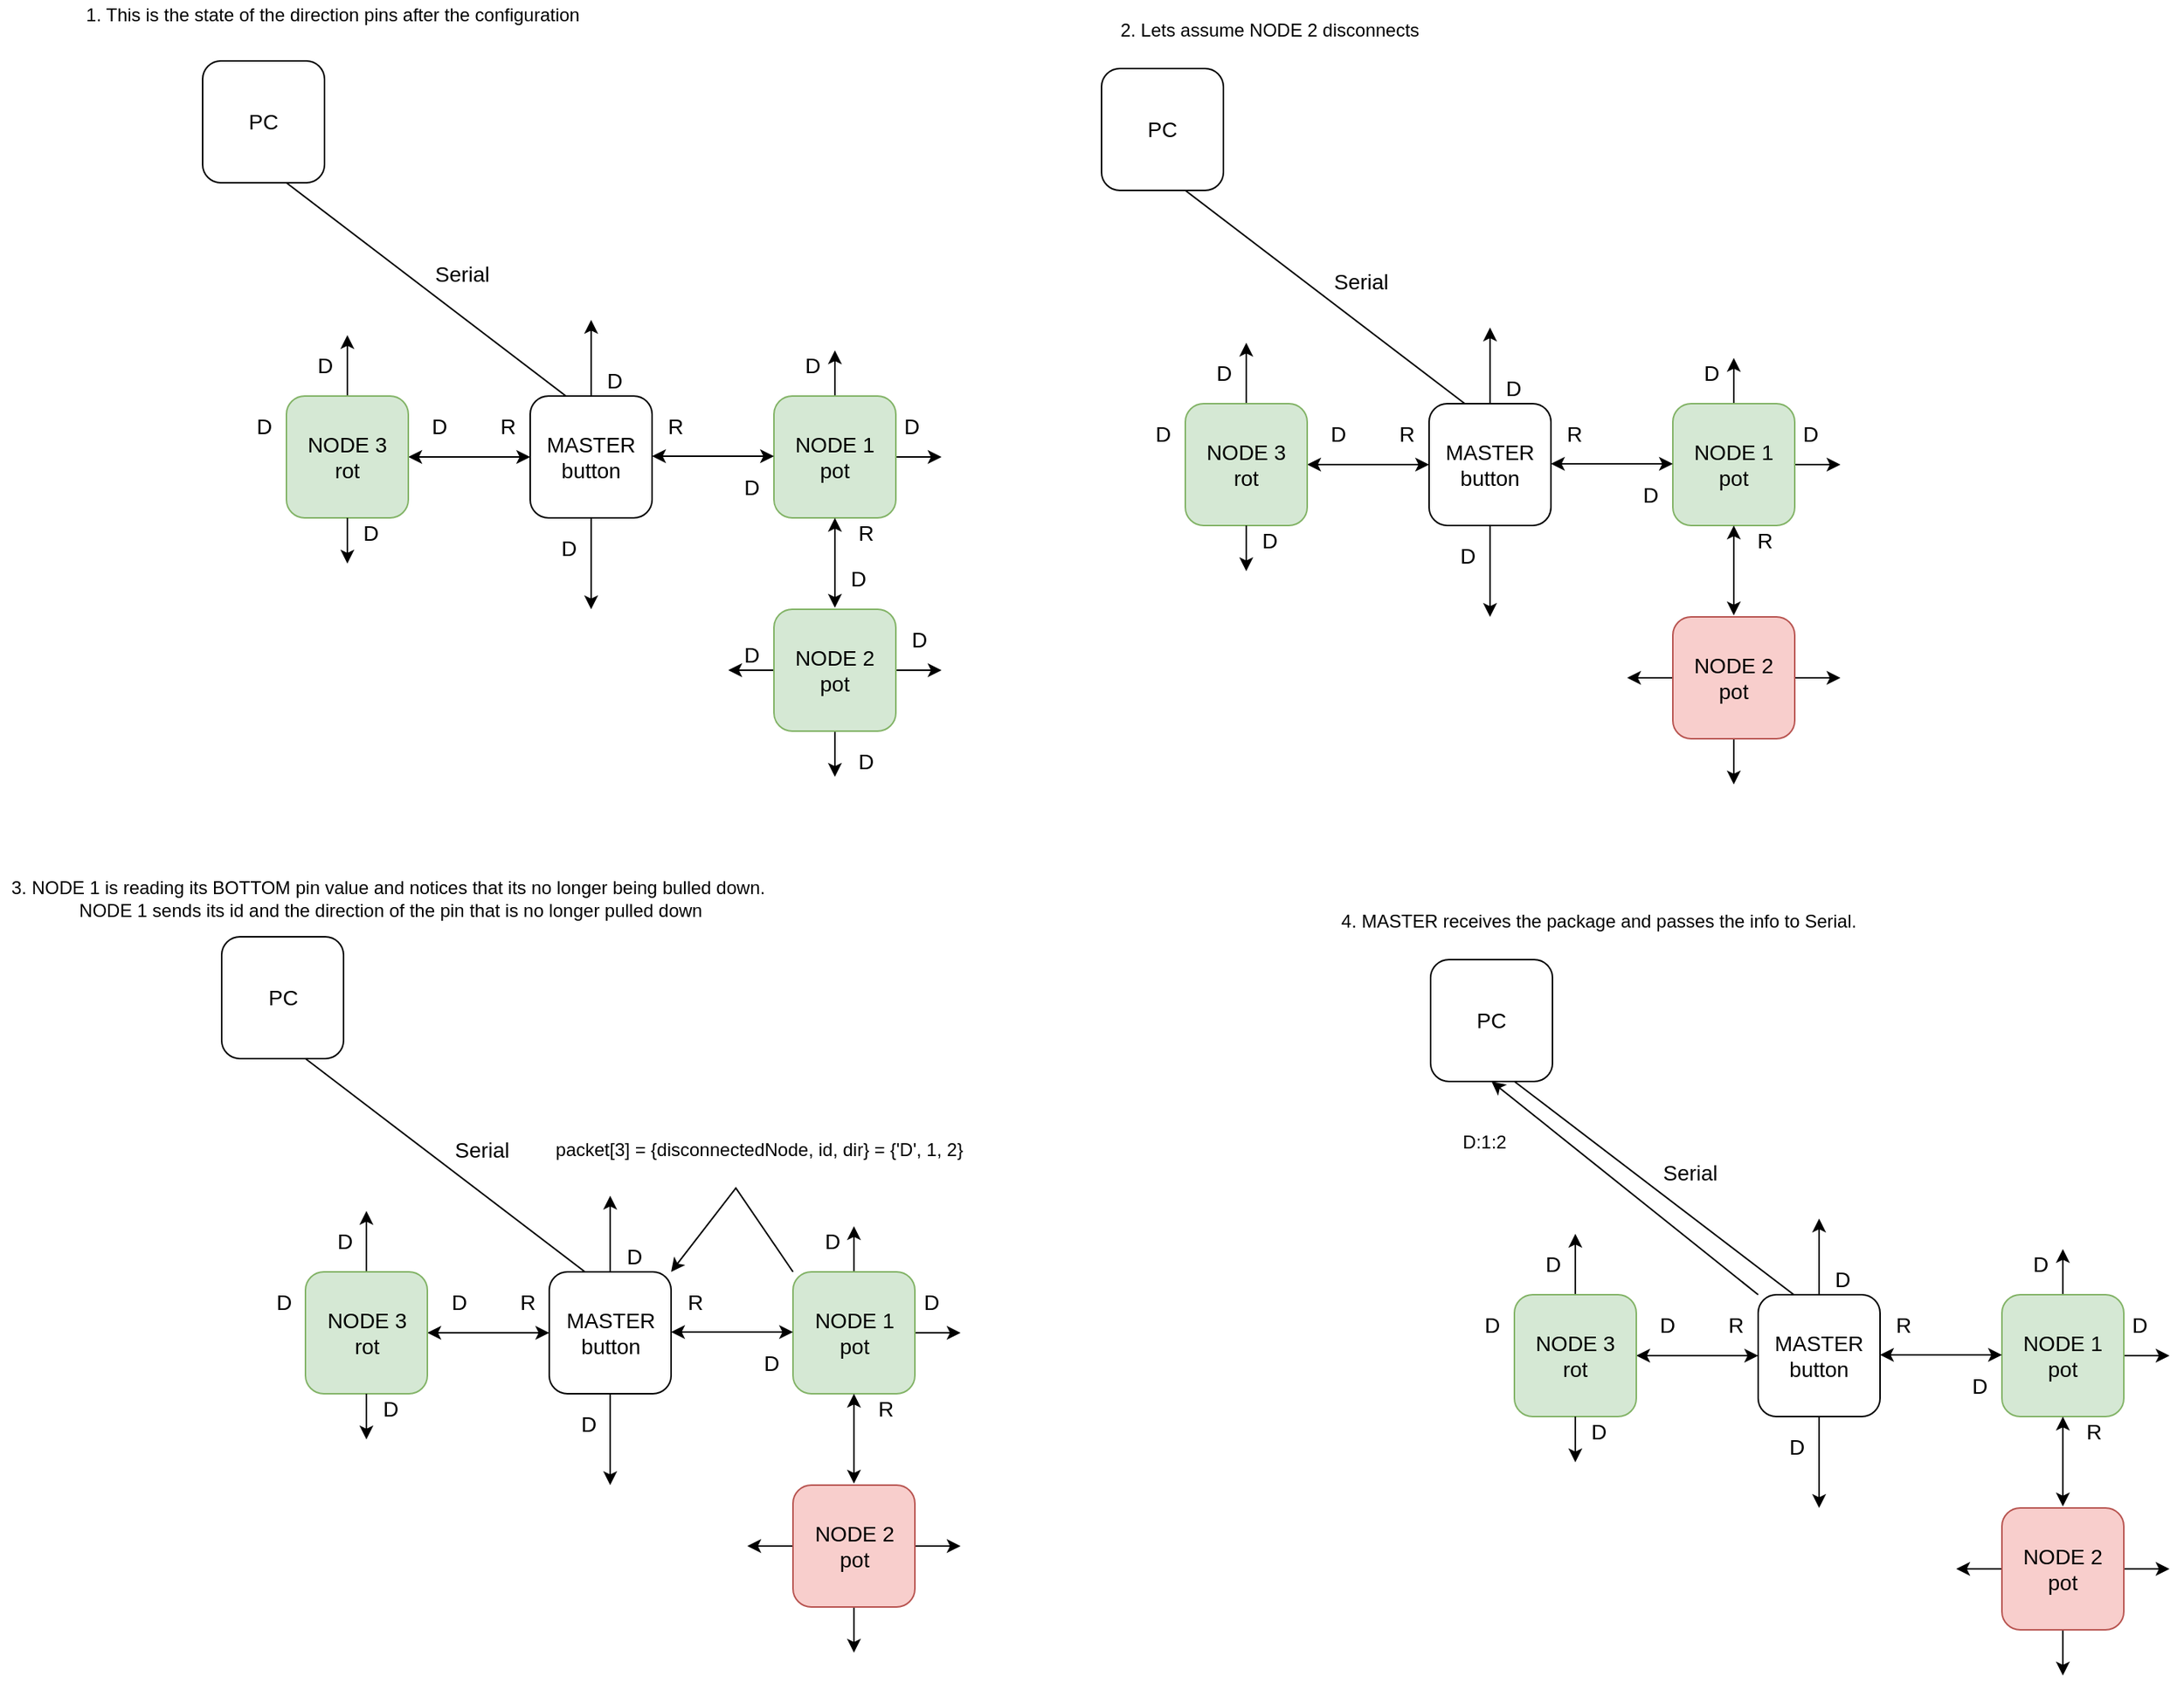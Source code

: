 <mxfile version="14.9.0" type="device"><diagram id="QdKVE0v_6ZspsODsFazF" name="Page-1"><mxGraphModel dx="408" dy="-3611" grid="1" gridSize="10" guides="1" tooltips="1" connect="1" arrows="1" fold="1" page="1" pageScale="1" pageWidth="827" pageHeight="1169" math="0" shadow="0"><root><mxCell id="0"/><mxCell id="1" parent="0"/><mxCell id="8k9UtJ26KtBr_psgGBo6-1" value="Serial&lt;br&gt;" style="text;html=1;align=center;verticalAlign=middle;resizable=0;points=[];autosize=1;strokeColor=none;fontSize=14;" vertex="1" parent="1"><mxGeometry x="1965" y="5920" width="50" height="20" as="geometry"/></mxCell><mxCell id="8k9UtJ26KtBr_psgGBo6-2" style="rounded=0;orthogonalLoop=1;jettySize=auto;html=1;exitX=0.5;exitY=1;exitDx=0;exitDy=0;entryX=0.25;entryY=0;entryDx=0;entryDy=0;fontSize=14;endArrow=none;endFill=0;" edge="1" parent="1"><mxGeometry relative="1" as="geometry"><mxPoint x="2065" y="6015" as="targetPoint"/><mxPoint x="1875.0" y="5870" as="sourcePoint"/></mxGeometry></mxCell><mxCell id="8k9UtJ26KtBr_psgGBo6-3" style="edgeStyle=none;rounded=0;orthogonalLoop=1;jettySize=auto;html=1;exitX=0.5;exitY=0;exitDx=0;exitDy=0;fontSize=14;startArrow=none;startFill=0;endArrow=classic;endFill=1;" edge="1" parent="1" source="8k9UtJ26KtBr_psgGBo6-5"><mxGeometry relative="1" as="geometry"><mxPoint x="2235" y="5980" as="targetPoint"/></mxGeometry></mxCell><mxCell id="8k9UtJ26KtBr_psgGBo6-4" style="edgeStyle=none;rounded=0;orthogonalLoop=1;jettySize=auto;html=1;exitX=1;exitY=0.5;exitDx=0;exitDy=0;fontSize=14;startArrow=none;startFill=0;endArrow=classic;endFill=1;" edge="1" parent="1" source="8k9UtJ26KtBr_psgGBo6-5"><mxGeometry relative="1" as="geometry"><mxPoint x="2305" y="6050" as="targetPoint"/></mxGeometry></mxCell><mxCell id="8k9UtJ26KtBr_psgGBo6-5" value="NODE 1&lt;br&gt;pot" style="rounded=1;whiteSpace=wrap;html=1;fontSize=14;fillColor=#d5e8d4;strokeColor=#82b366;" vertex="1" parent="1"><mxGeometry x="2195" y="6010" width="80" height="80" as="geometry"/></mxCell><mxCell id="8k9UtJ26KtBr_psgGBo6-6" style="edgeStyle=none;rounded=0;orthogonalLoop=1;jettySize=auto;html=1;exitX=1;exitY=0.5;exitDx=0;exitDy=0;fontSize=14;startArrow=none;startFill=0;endArrow=classic;endFill=1;" edge="1" parent="1" source="8k9UtJ26KtBr_psgGBo6-9"><mxGeometry relative="1" as="geometry"><mxPoint x="2305" y="6190" as="targetPoint"/></mxGeometry></mxCell><mxCell id="8k9UtJ26KtBr_psgGBo6-7" style="edgeStyle=none;rounded=0;orthogonalLoop=1;jettySize=auto;html=1;exitX=0.5;exitY=1;exitDx=0;exitDy=0;fontSize=14;startArrow=none;startFill=0;endArrow=classic;endFill=1;" edge="1" parent="1" source="8k9UtJ26KtBr_psgGBo6-9"><mxGeometry relative="1" as="geometry"><mxPoint x="2235" y="6260" as="targetPoint"/></mxGeometry></mxCell><mxCell id="8k9UtJ26KtBr_psgGBo6-8" style="edgeStyle=none;rounded=0;orthogonalLoop=1;jettySize=auto;html=1;exitX=0;exitY=0.5;exitDx=0;exitDy=0;fontSize=14;startArrow=none;startFill=0;endArrow=classic;endFill=1;" edge="1" parent="1" source="8k9UtJ26KtBr_psgGBo6-9"><mxGeometry relative="1" as="geometry"><mxPoint x="2165" y="6190" as="targetPoint"/></mxGeometry></mxCell><mxCell id="8k9UtJ26KtBr_psgGBo6-9" value="NODE 2&lt;br&gt;pot" style="rounded=1;whiteSpace=wrap;html=1;fontSize=14;fillColor=#d5e8d4;strokeColor=#82b366;" vertex="1" parent="1"><mxGeometry x="2195" y="6150" width="80" height="80" as="geometry"/></mxCell><mxCell id="8k9UtJ26KtBr_psgGBo6-10" style="edgeStyle=none;rounded=0;orthogonalLoop=1;jettySize=auto;html=1;exitX=1;exitY=0.5;exitDx=0;exitDy=0;fontSize=14;startArrow=classic;startFill=1;endArrow=classic;endFill=1;" edge="1" parent="1" source="8k9UtJ26KtBr_psgGBo6-12" target="8k9UtJ26KtBr_psgGBo6-15"><mxGeometry relative="1" as="geometry"/></mxCell><mxCell id="8k9UtJ26KtBr_psgGBo6-11" style="edgeStyle=none;rounded=0;orthogonalLoop=1;jettySize=auto;html=1;exitX=0.5;exitY=0;exitDx=0;exitDy=0;fontSize=14;startArrow=none;startFill=0;endArrow=classic;endFill=1;" edge="1" parent="1" source="8k9UtJ26KtBr_psgGBo6-12"><mxGeometry relative="1" as="geometry"><mxPoint x="1915.0" y="5970" as="targetPoint"/></mxGeometry></mxCell><mxCell id="8k9UtJ26KtBr_psgGBo6-12" value="NODE 3&lt;br&gt;rot" style="rounded=1;whiteSpace=wrap;html=1;fontSize=14;fillColor=#d5e8d4;strokeColor=#82b366;" vertex="1" parent="1"><mxGeometry x="1875" y="6010" width="80" height="80" as="geometry"/></mxCell><mxCell id="8k9UtJ26KtBr_psgGBo6-13" style="edgeStyle=none;rounded=0;orthogonalLoop=1;jettySize=auto;html=1;exitX=0.5;exitY=0;exitDx=0;exitDy=0;fontSize=14;startArrow=none;startFill=0;endArrow=classic;endFill=1;" edge="1" parent="1" source="8k9UtJ26KtBr_psgGBo6-15"><mxGeometry relative="1" as="geometry"><mxPoint x="2075" y="5960" as="targetPoint"/></mxGeometry></mxCell><mxCell id="8k9UtJ26KtBr_psgGBo6-14" style="edgeStyle=none;rounded=0;orthogonalLoop=1;jettySize=auto;html=1;exitX=0.5;exitY=1;exitDx=0;exitDy=0;fontSize=14;startArrow=none;startFill=0;endArrow=classic;endFill=1;" edge="1" parent="1" source="8k9UtJ26KtBr_psgGBo6-15"><mxGeometry relative="1" as="geometry"><mxPoint x="2075" y="6150" as="targetPoint"/></mxGeometry></mxCell><mxCell id="8k9UtJ26KtBr_psgGBo6-15" value="MASTER&lt;br&gt;button" style="rounded=1;whiteSpace=wrap;html=1;fontSize=14;" vertex="1" parent="1"><mxGeometry x="2035" y="6010" width="80" height="80" as="geometry"/></mxCell><mxCell id="8k9UtJ26KtBr_psgGBo6-16" style="edgeStyle=none;rounded=0;orthogonalLoop=1;jettySize=auto;html=1;exitX=1;exitY=0.5;exitDx=0;exitDy=0;fontSize=14;startArrow=classic;startFill=1;endArrow=classic;endFill=1;" edge="1" parent="1"><mxGeometry relative="1" as="geometry"><mxPoint x="2115" y="6049.5" as="sourcePoint"/><mxPoint x="2195" y="6049.5" as="targetPoint"/></mxGeometry></mxCell><mxCell id="8k9UtJ26KtBr_psgGBo6-17" style="edgeStyle=none;rounded=0;orthogonalLoop=1;jettySize=auto;html=1;exitX=0.5;exitY=1;exitDx=0;exitDy=0;fontSize=14;startArrow=classic;startFill=1;endArrow=classic;endFill=1;" edge="1" parent="1" source="8k9UtJ26KtBr_psgGBo6-5"><mxGeometry relative="1" as="geometry"><mxPoint x="2165" y="6149" as="sourcePoint"/><mxPoint x="2235" y="6149" as="targetPoint"/></mxGeometry></mxCell><mxCell id="8k9UtJ26KtBr_psgGBo6-18" style="edgeStyle=none;rounded=0;orthogonalLoop=1;jettySize=auto;html=1;exitX=0.5;exitY=1;exitDx=0;exitDy=0;fontSize=14;startArrow=none;startFill=0;endArrow=classic;endFill=1;" edge="1" parent="1" source="8k9UtJ26KtBr_psgGBo6-12"><mxGeometry relative="1" as="geometry"><mxPoint x="1875" y="6139" as="sourcePoint"/><mxPoint x="1915.0" y="6120" as="targetPoint"/></mxGeometry></mxCell><mxCell id="8k9UtJ26KtBr_psgGBo6-19" value="D" style="text;html=1;align=center;verticalAlign=middle;resizable=0;points=[];autosize=1;strokeColor=none;fontSize=14;" vertex="1" parent="1"><mxGeometry x="2270" y="6020" width="30" height="20" as="geometry"/></mxCell><mxCell id="8k9UtJ26KtBr_psgGBo6-20" value="D" style="text;html=1;align=center;verticalAlign=middle;resizable=0;points=[];autosize=1;strokeColor=none;fontSize=14;" vertex="1" parent="1"><mxGeometry x="2205" y="5980" width="30" height="20" as="geometry"/></mxCell><mxCell id="8k9UtJ26KtBr_psgGBo6-21" value="D" style="text;html=1;align=center;verticalAlign=middle;resizable=0;points=[];autosize=1;strokeColor=none;fontSize=14;" vertex="1" parent="1"><mxGeometry x="2165" y="6060" width="30" height="20" as="geometry"/></mxCell><mxCell id="8k9UtJ26KtBr_psgGBo6-22" value="R" style="text;html=1;align=center;verticalAlign=middle;resizable=0;points=[];autosize=1;strokeColor=none;fontSize=14;" vertex="1" parent="1"><mxGeometry x="2240" y="6090" width="30" height="20" as="geometry"/></mxCell><mxCell id="8k9UtJ26KtBr_psgGBo6-23" value="D" style="text;html=1;align=center;verticalAlign=middle;resizable=0;points=[];autosize=1;strokeColor=none;fontSize=14;" vertex="1" parent="1"><mxGeometry x="2235" y="6120" width="30" height="20" as="geometry"/></mxCell><mxCell id="8k9UtJ26KtBr_psgGBo6-24" value="D" style="text;html=1;align=center;verticalAlign=middle;resizable=0;points=[];autosize=1;strokeColor=none;fontSize=14;" vertex="1" parent="1"><mxGeometry x="2275" y="6160" width="30" height="20" as="geometry"/></mxCell><mxCell id="8k9UtJ26KtBr_psgGBo6-25" value="D" style="text;html=1;align=center;verticalAlign=middle;resizable=0;points=[];autosize=1;strokeColor=none;fontSize=14;" vertex="1" parent="1"><mxGeometry x="2240" y="6240" width="30" height="20" as="geometry"/></mxCell><mxCell id="8k9UtJ26KtBr_psgGBo6-26" value="D" style="text;html=1;align=center;verticalAlign=middle;resizable=0;points=[];autosize=1;strokeColor=none;fontSize=14;" vertex="1" parent="1"><mxGeometry x="2165" y="6170" width="30" height="20" as="geometry"/></mxCell><mxCell id="8k9UtJ26KtBr_psgGBo6-27" value="D" style="text;html=1;align=center;verticalAlign=middle;resizable=0;points=[];autosize=1;strokeColor=none;fontSize=14;" vertex="1" parent="1"><mxGeometry x="1960" y="6020" width="30" height="20" as="geometry"/></mxCell><mxCell id="8k9UtJ26KtBr_psgGBo6-28" value="D" style="text;html=1;align=center;verticalAlign=middle;resizable=0;points=[];autosize=1;strokeColor=none;fontSize=14;" vertex="1" parent="1"><mxGeometry x="1885" y="5980" width="30" height="20" as="geometry"/></mxCell><mxCell id="8k9UtJ26KtBr_psgGBo6-29" value="D" style="text;html=1;align=center;verticalAlign=middle;resizable=0;points=[];autosize=1;strokeColor=none;fontSize=14;" vertex="1" parent="1"><mxGeometry x="1845" y="6020" width="30" height="20" as="geometry"/></mxCell><mxCell id="8k9UtJ26KtBr_psgGBo6-30" value="D" style="text;html=1;align=center;verticalAlign=middle;resizable=0;points=[];autosize=1;strokeColor=none;fontSize=14;" vertex="1" parent="1"><mxGeometry x="1915" y="6090" width="30" height="20" as="geometry"/></mxCell><mxCell id="8k9UtJ26KtBr_psgGBo6-31" value="R" style="text;html=1;align=center;verticalAlign=middle;resizable=0;points=[];autosize=1;strokeColor=none;fontSize=14;" vertex="1" parent="1"><mxGeometry x="2005" y="6020" width="30" height="20" as="geometry"/></mxCell><mxCell id="8k9UtJ26KtBr_psgGBo6-32" value="D" style="text;html=1;align=center;verticalAlign=middle;resizable=0;points=[];autosize=1;strokeColor=none;fontSize=14;" vertex="1" parent="1"><mxGeometry x="2045" y="6100" width="30" height="20" as="geometry"/></mxCell><mxCell id="8k9UtJ26KtBr_psgGBo6-33" value="D" style="text;html=1;align=center;verticalAlign=middle;resizable=0;points=[];autosize=1;strokeColor=none;fontSize=14;" vertex="1" parent="1"><mxGeometry x="2075" y="5990" width="30" height="20" as="geometry"/></mxCell><mxCell id="8k9UtJ26KtBr_psgGBo6-34" value="PC" style="rounded=1;whiteSpace=wrap;html=1;fontSize=14;" vertex="1" parent="1"><mxGeometry x="1820" y="5790" width="80" height="80" as="geometry"/></mxCell><mxCell id="8k9UtJ26KtBr_psgGBo6-36" value="R" style="text;html=1;align=center;verticalAlign=middle;resizable=0;points=[];autosize=1;strokeColor=none;fontSize=14;" vertex="1" parent="1"><mxGeometry x="2115" y="6020" width="30" height="20" as="geometry"/></mxCell><mxCell id="8k9UtJ26KtBr_psgGBo6-40" value="1. This is the state of the direction pins after the configuration" style="text;html=1;align=center;verticalAlign=middle;resizable=0;points=[];autosize=1;strokeColor=none;" vertex="1" parent="1"><mxGeometry x="1735" y="5750" width="340" height="20" as="geometry"/></mxCell><mxCell id="8k9UtJ26KtBr_psgGBo6-41" value="Serial&lt;br&gt;" style="text;html=1;align=center;verticalAlign=middle;resizable=0;points=[];autosize=1;strokeColor=none;fontSize=14;" vertex="1" parent="1"><mxGeometry x="2555" y="5925" width="50" height="20" as="geometry"/></mxCell><mxCell id="8k9UtJ26KtBr_psgGBo6-42" style="rounded=0;orthogonalLoop=1;jettySize=auto;html=1;exitX=0.5;exitY=1;exitDx=0;exitDy=0;entryX=0.25;entryY=0;entryDx=0;entryDy=0;fontSize=14;endArrow=none;endFill=0;" edge="1" parent="1"><mxGeometry relative="1" as="geometry"><mxPoint x="2655" y="6020" as="targetPoint"/><mxPoint x="2465.0" y="5875" as="sourcePoint"/></mxGeometry></mxCell><mxCell id="8k9UtJ26KtBr_psgGBo6-43" style="edgeStyle=none;rounded=0;orthogonalLoop=1;jettySize=auto;html=1;exitX=0.5;exitY=0;exitDx=0;exitDy=0;fontSize=14;startArrow=none;startFill=0;endArrow=classic;endFill=1;" edge="1" parent="1" source="8k9UtJ26KtBr_psgGBo6-45"><mxGeometry relative="1" as="geometry"><mxPoint x="2825" y="5985" as="targetPoint"/></mxGeometry></mxCell><mxCell id="8k9UtJ26KtBr_psgGBo6-44" style="edgeStyle=none;rounded=0;orthogonalLoop=1;jettySize=auto;html=1;exitX=1;exitY=0.5;exitDx=0;exitDy=0;fontSize=14;startArrow=none;startFill=0;endArrow=classic;endFill=1;" edge="1" parent="1" source="8k9UtJ26KtBr_psgGBo6-45"><mxGeometry relative="1" as="geometry"><mxPoint x="2895" y="6055" as="targetPoint"/></mxGeometry></mxCell><mxCell id="8k9UtJ26KtBr_psgGBo6-45" value="NODE 1&lt;br&gt;pot" style="rounded=1;whiteSpace=wrap;html=1;fontSize=14;fillColor=#d5e8d4;strokeColor=#82b366;" vertex="1" parent="1"><mxGeometry x="2785" y="6015" width="80" height="80" as="geometry"/></mxCell><mxCell id="8k9UtJ26KtBr_psgGBo6-46" style="edgeStyle=none;rounded=0;orthogonalLoop=1;jettySize=auto;html=1;exitX=1;exitY=0.5;exitDx=0;exitDy=0;fontSize=14;startArrow=none;startFill=0;endArrow=classic;endFill=1;" edge="1" parent="1" source="8k9UtJ26KtBr_psgGBo6-49"><mxGeometry relative="1" as="geometry"><mxPoint x="2895" y="6195" as="targetPoint"/></mxGeometry></mxCell><mxCell id="8k9UtJ26KtBr_psgGBo6-47" style="edgeStyle=none;rounded=0;orthogonalLoop=1;jettySize=auto;html=1;exitX=0.5;exitY=1;exitDx=0;exitDy=0;fontSize=14;startArrow=none;startFill=0;endArrow=classic;endFill=1;" edge="1" parent="1" source="8k9UtJ26KtBr_psgGBo6-49"><mxGeometry relative="1" as="geometry"><mxPoint x="2825" y="6265" as="targetPoint"/></mxGeometry></mxCell><mxCell id="8k9UtJ26KtBr_psgGBo6-48" style="edgeStyle=none;rounded=0;orthogonalLoop=1;jettySize=auto;html=1;exitX=0;exitY=0.5;exitDx=0;exitDy=0;fontSize=14;startArrow=none;startFill=0;endArrow=classic;endFill=1;" edge="1" parent="1" source="8k9UtJ26KtBr_psgGBo6-49"><mxGeometry relative="1" as="geometry"><mxPoint x="2755" y="6195" as="targetPoint"/></mxGeometry></mxCell><mxCell id="8k9UtJ26KtBr_psgGBo6-49" value="NODE 2&lt;br&gt;pot" style="rounded=1;whiteSpace=wrap;html=1;fontSize=14;fillColor=#f8cecc;strokeColor=#b85450;" vertex="1" parent="1"><mxGeometry x="2785" y="6155" width="80" height="80" as="geometry"/></mxCell><mxCell id="8k9UtJ26KtBr_psgGBo6-50" style="edgeStyle=none;rounded=0;orthogonalLoop=1;jettySize=auto;html=1;exitX=1;exitY=0.5;exitDx=0;exitDy=0;fontSize=14;startArrow=classic;startFill=1;endArrow=classic;endFill=1;" edge="1" parent="1" source="8k9UtJ26KtBr_psgGBo6-52" target="8k9UtJ26KtBr_psgGBo6-55"><mxGeometry relative="1" as="geometry"/></mxCell><mxCell id="8k9UtJ26KtBr_psgGBo6-51" style="edgeStyle=none;rounded=0;orthogonalLoop=1;jettySize=auto;html=1;exitX=0.5;exitY=0;exitDx=0;exitDy=0;fontSize=14;startArrow=none;startFill=0;endArrow=classic;endFill=1;" edge="1" parent="1" source="8k9UtJ26KtBr_psgGBo6-52"><mxGeometry relative="1" as="geometry"><mxPoint x="2505.0" y="5975" as="targetPoint"/></mxGeometry></mxCell><mxCell id="8k9UtJ26KtBr_psgGBo6-52" value="NODE 3&lt;br&gt;rot" style="rounded=1;whiteSpace=wrap;html=1;fontSize=14;fillColor=#d5e8d4;strokeColor=#82b366;" vertex="1" parent="1"><mxGeometry x="2465" y="6015" width="80" height="80" as="geometry"/></mxCell><mxCell id="8k9UtJ26KtBr_psgGBo6-53" style="edgeStyle=none;rounded=0;orthogonalLoop=1;jettySize=auto;html=1;exitX=0.5;exitY=0;exitDx=0;exitDy=0;fontSize=14;startArrow=none;startFill=0;endArrow=classic;endFill=1;" edge="1" parent="1" source="8k9UtJ26KtBr_psgGBo6-55"><mxGeometry relative="1" as="geometry"><mxPoint x="2665" y="5965" as="targetPoint"/></mxGeometry></mxCell><mxCell id="8k9UtJ26KtBr_psgGBo6-54" style="edgeStyle=none;rounded=0;orthogonalLoop=1;jettySize=auto;html=1;exitX=0.5;exitY=1;exitDx=0;exitDy=0;fontSize=14;startArrow=none;startFill=0;endArrow=classic;endFill=1;" edge="1" parent="1" source="8k9UtJ26KtBr_psgGBo6-55"><mxGeometry relative="1" as="geometry"><mxPoint x="2665" y="6155" as="targetPoint"/></mxGeometry></mxCell><mxCell id="8k9UtJ26KtBr_psgGBo6-55" value="MASTER&lt;br&gt;button" style="rounded=1;whiteSpace=wrap;html=1;fontSize=14;" vertex="1" parent="1"><mxGeometry x="2625" y="6015" width="80" height="80" as="geometry"/></mxCell><mxCell id="8k9UtJ26KtBr_psgGBo6-56" style="edgeStyle=none;rounded=0;orthogonalLoop=1;jettySize=auto;html=1;exitX=1;exitY=0.5;exitDx=0;exitDy=0;fontSize=14;startArrow=classic;startFill=1;endArrow=classic;endFill=1;" edge="1" parent="1"><mxGeometry relative="1" as="geometry"><mxPoint x="2705" y="6054.5" as="sourcePoint"/><mxPoint x="2785" y="6054.5" as="targetPoint"/></mxGeometry></mxCell><mxCell id="8k9UtJ26KtBr_psgGBo6-57" style="edgeStyle=none;rounded=0;orthogonalLoop=1;jettySize=auto;html=1;exitX=0.5;exitY=1;exitDx=0;exitDy=0;fontSize=14;startArrow=classic;startFill=1;endArrow=classic;endFill=1;" edge="1" parent="1" source="8k9UtJ26KtBr_psgGBo6-45"><mxGeometry relative="1" as="geometry"><mxPoint x="2755" y="6154" as="sourcePoint"/><mxPoint x="2825" y="6154" as="targetPoint"/></mxGeometry></mxCell><mxCell id="8k9UtJ26KtBr_psgGBo6-58" style="edgeStyle=none;rounded=0;orthogonalLoop=1;jettySize=auto;html=1;exitX=0.5;exitY=1;exitDx=0;exitDy=0;fontSize=14;startArrow=none;startFill=0;endArrow=classic;endFill=1;" edge="1" parent="1" source="8k9UtJ26KtBr_psgGBo6-52"><mxGeometry relative="1" as="geometry"><mxPoint x="2465" y="6144" as="sourcePoint"/><mxPoint x="2505.0" y="6125" as="targetPoint"/></mxGeometry></mxCell><mxCell id="8k9UtJ26KtBr_psgGBo6-59" value="D" style="text;html=1;align=center;verticalAlign=middle;resizable=0;points=[];autosize=1;strokeColor=none;fontSize=14;" vertex="1" parent="1"><mxGeometry x="2860" y="6025" width="30" height="20" as="geometry"/></mxCell><mxCell id="8k9UtJ26KtBr_psgGBo6-60" value="D" style="text;html=1;align=center;verticalAlign=middle;resizable=0;points=[];autosize=1;strokeColor=none;fontSize=14;" vertex="1" parent="1"><mxGeometry x="2795" y="5985" width="30" height="20" as="geometry"/></mxCell><mxCell id="8k9UtJ26KtBr_psgGBo6-61" value="D" style="text;html=1;align=center;verticalAlign=middle;resizable=0;points=[];autosize=1;strokeColor=none;fontSize=14;" vertex="1" parent="1"><mxGeometry x="2755" y="6065" width="30" height="20" as="geometry"/></mxCell><mxCell id="8k9UtJ26KtBr_psgGBo6-62" value="R" style="text;html=1;align=center;verticalAlign=middle;resizable=0;points=[];autosize=1;strokeColor=none;fontSize=14;" vertex="1" parent="1"><mxGeometry x="2830" y="6095" width="30" height="20" as="geometry"/></mxCell><mxCell id="8k9UtJ26KtBr_psgGBo6-67" value="D" style="text;html=1;align=center;verticalAlign=middle;resizable=0;points=[];autosize=1;strokeColor=none;fontSize=14;" vertex="1" parent="1"><mxGeometry x="2550" y="6025" width="30" height="20" as="geometry"/></mxCell><mxCell id="8k9UtJ26KtBr_psgGBo6-68" value="D" style="text;html=1;align=center;verticalAlign=middle;resizable=0;points=[];autosize=1;strokeColor=none;fontSize=14;" vertex="1" parent="1"><mxGeometry x="2475" y="5985" width="30" height="20" as="geometry"/></mxCell><mxCell id="8k9UtJ26KtBr_psgGBo6-69" value="D" style="text;html=1;align=center;verticalAlign=middle;resizable=0;points=[];autosize=1;strokeColor=none;fontSize=14;" vertex="1" parent="1"><mxGeometry x="2435" y="6025" width="30" height="20" as="geometry"/></mxCell><mxCell id="8k9UtJ26KtBr_psgGBo6-70" value="D" style="text;html=1;align=center;verticalAlign=middle;resizable=0;points=[];autosize=1;strokeColor=none;fontSize=14;" vertex="1" parent="1"><mxGeometry x="2505" y="6095" width="30" height="20" as="geometry"/></mxCell><mxCell id="8k9UtJ26KtBr_psgGBo6-71" value="R" style="text;html=1;align=center;verticalAlign=middle;resizable=0;points=[];autosize=1;strokeColor=none;fontSize=14;" vertex="1" parent="1"><mxGeometry x="2595" y="6025" width="30" height="20" as="geometry"/></mxCell><mxCell id="8k9UtJ26KtBr_psgGBo6-72" value="D" style="text;html=1;align=center;verticalAlign=middle;resizable=0;points=[];autosize=1;strokeColor=none;fontSize=14;" vertex="1" parent="1"><mxGeometry x="2635" y="6105" width="30" height="20" as="geometry"/></mxCell><mxCell id="8k9UtJ26KtBr_psgGBo6-73" value="D" style="text;html=1;align=center;verticalAlign=middle;resizable=0;points=[];autosize=1;strokeColor=none;fontSize=14;" vertex="1" parent="1"><mxGeometry x="2665" y="5995" width="30" height="20" as="geometry"/></mxCell><mxCell id="8k9UtJ26KtBr_psgGBo6-74" value="PC" style="rounded=1;whiteSpace=wrap;html=1;fontSize=14;" vertex="1" parent="1"><mxGeometry x="2410" y="5795" width="80" height="80" as="geometry"/></mxCell><mxCell id="8k9UtJ26KtBr_psgGBo6-75" value="R" style="text;html=1;align=center;verticalAlign=middle;resizable=0;points=[];autosize=1;strokeColor=none;fontSize=14;" vertex="1" parent="1"><mxGeometry x="2705" y="6025" width="30" height="20" as="geometry"/></mxCell><mxCell id="8k9UtJ26KtBr_psgGBo6-77" value="2. Lets assume NODE 2 disconnects" style="text;html=1;align=center;verticalAlign=middle;resizable=0;points=[];autosize=1;strokeColor=none;" vertex="1" parent="1"><mxGeometry x="2415" y="5760" width="210" height="20" as="geometry"/></mxCell><mxCell id="8k9UtJ26KtBr_psgGBo6-78" value="Serial&lt;br&gt;" style="text;html=1;align=center;verticalAlign=middle;resizable=0;points=[];autosize=1;strokeColor=none;fontSize=14;" vertex="1" parent="1"><mxGeometry x="1977.5" y="6495" width="50" height="20" as="geometry"/></mxCell><mxCell id="8k9UtJ26KtBr_psgGBo6-79" style="rounded=0;orthogonalLoop=1;jettySize=auto;html=1;exitX=0.5;exitY=1;exitDx=0;exitDy=0;entryX=0.25;entryY=0;entryDx=0;entryDy=0;fontSize=14;endArrow=none;endFill=0;" edge="1" parent="1"><mxGeometry relative="1" as="geometry"><mxPoint x="2077.5" y="6590" as="targetPoint"/><mxPoint x="1887.5" y="6445" as="sourcePoint"/></mxGeometry></mxCell><mxCell id="8k9UtJ26KtBr_psgGBo6-80" style="edgeStyle=none;rounded=0;orthogonalLoop=1;jettySize=auto;html=1;exitX=0.5;exitY=0;exitDx=0;exitDy=0;fontSize=14;startArrow=none;startFill=0;endArrow=classic;endFill=1;" edge="1" parent="1" source="8k9UtJ26KtBr_psgGBo6-82"><mxGeometry relative="1" as="geometry"><mxPoint x="2247.5" y="6555" as="targetPoint"/></mxGeometry></mxCell><mxCell id="8k9UtJ26KtBr_psgGBo6-81" style="edgeStyle=none;rounded=0;orthogonalLoop=1;jettySize=auto;html=1;exitX=1;exitY=0.5;exitDx=0;exitDy=0;fontSize=14;startArrow=none;startFill=0;endArrow=classic;endFill=1;" edge="1" parent="1" source="8k9UtJ26KtBr_psgGBo6-82"><mxGeometry relative="1" as="geometry"><mxPoint x="2317.5" y="6625" as="targetPoint"/></mxGeometry></mxCell><mxCell id="8k9UtJ26KtBr_psgGBo6-111" style="rounded=0;orthogonalLoop=1;jettySize=auto;html=1;exitX=0;exitY=0;exitDx=0;exitDy=0;entryX=1;entryY=0;entryDx=0;entryDy=0;" edge="1" parent="1" source="8k9UtJ26KtBr_psgGBo6-82" target="8k9UtJ26KtBr_psgGBo6-92"><mxGeometry relative="1" as="geometry"><Array as="points"><mxPoint x="2170" y="6530"/></Array></mxGeometry></mxCell><mxCell id="8k9UtJ26KtBr_psgGBo6-82" value="NODE 1&lt;br&gt;pot" style="rounded=1;whiteSpace=wrap;html=1;fontSize=14;fillColor=#d5e8d4;strokeColor=#82b366;" vertex="1" parent="1"><mxGeometry x="2207.5" y="6585" width="80" height="80" as="geometry"/></mxCell><mxCell id="8k9UtJ26KtBr_psgGBo6-83" style="edgeStyle=none;rounded=0;orthogonalLoop=1;jettySize=auto;html=1;exitX=1;exitY=0.5;exitDx=0;exitDy=0;fontSize=14;startArrow=none;startFill=0;endArrow=classic;endFill=1;" edge="1" parent="1" source="8k9UtJ26KtBr_psgGBo6-86"><mxGeometry relative="1" as="geometry"><mxPoint x="2317.5" y="6765" as="targetPoint"/></mxGeometry></mxCell><mxCell id="8k9UtJ26KtBr_psgGBo6-84" style="edgeStyle=none;rounded=0;orthogonalLoop=1;jettySize=auto;html=1;exitX=0.5;exitY=1;exitDx=0;exitDy=0;fontSize=14;startArrow=none;startFill=0;endArrow=classic;endFill=1;" edge="1" parent="1" source="8k9UtJ26KtBr_psgGBo6-86"><mxGeometry relative="1" as="geometry"><mxPoint x="2247.5" y="6835" as="targetPoint"/></mxGeometry></mxCell><mxCell id="8k9UtJ26KtBr_psgGBo6-85" style="edgeStyle=none;rounded=0;orthogonalLoop=1;jettySize=auto;html=1;exitX=0;exitY=0.5;exitDx=0;exitDy=0;fontSize=14;startArrow=none;startFill=0;endArrow=classic;endFill=1;" edge="1" parent="1" source="8k9UtJ26KtBr_psgGBo6-86"><mxGeometry relative="1" as="geometry"><mxPoint x="2177.5" y="6765" as="targetPoint"/></mxGeometry></mxCell><mxCell id="8k9UtJ26KtBr_psgGBo6-86" value="NODE 2&lt;br&gt;pot" style="rounded=1;whiteSpace=wrap;html=1;fontSize=14;fillColor=#f8cecc;strokeColor=#b85450;" vertex="1" parent="1"><mxGeometry x="2207.5" y="6725" width="80" height="80" as="geometry"/></mxCell><mxCell id="8k9UtJ26KtBr_psgGBo6-87" style="edgeStyle=none;rounded=0;orthogonalLoop=1;jettySize=auto;html=1;exitX=1;exitY=0.5;exitDx=0;exitDy=0;fontSize=14;startArrow=classic;startFill=1;endArrow=classic;endFill=1;" edge="1" parent="1" source="8k9UtJ26KtBr_psgGBo6-89" target="8k9UtJ26KtBr_psgGBo6-92"><mxGeometry relative="1" as="geometry"/></mxCell><mxCell id="8k9UtJ26KtBr_psgGBo6-88" style="edgeStyle=none;rounded=0;orthogonalLoop=1;jettySize=auto;html=1;exitX=0.5;exitY=0;exitDx=0;exitDy=0;fontSize=14;startArrow=none;startFill=0;endArrow=classic;endFill=1;" edge="1" parent="1" source="8k9UtJ26KtBr_psgGBo6-89"><mxGeometry relative="1" as="geometry"><mxPoint x="1927.5" y="6545" as="targetPoint"/></mxGeometry></mxCell><mxCell id="8k9UtJ26KtBr_psgGBo6-89" value="NODE 3&lt;br&gt;rot" style="rounded=1;whiteSpace=wrap;html=1;fontSize=14;fillColor=#d5e8d4;strokeColor=#82b366;" vertex="1" parent="1"><mxGeometry x="1887.5" y="6585" width="80" height="80" as="geometry"/></mxCell><mxCell id="8k9UtJ26KtBr_psgGBo6-90" style="edgeStyle=none;rounded=0;orthogonalLoop=1;jettySize=auto;html=1;exitX=0.5;exitY=0;exitDx=0;exitDy=0;fontSize=14;startArrow=none;startFill=0;endArrow=classic;endFill=1;" edge="1" parent="1" source="8k9UtJ26KtBr_psgGBo6-92"><mxGeometry relative="1" as="geometry"><mxPoint x="2087.5" y="6535" as="targetPoint"/></mxGeometry></mxCell><mxCell id="8k9UtJ26KtBr_psgGBo6-91" style="edgeStyle=none;rounded=0;orthogonalLoop=1;jettySize=auto;html=1;exitX=0.5;exitY=1;exitDx=0;exitDy=0;fontSize=14;startArrow=none;startFill=0;endArrow=classic;endFill=1;" edge="1" parent="1" source="8k9UtJ26KtBr_psgGBo6-92"><mxGeometry relative="1" as="geometry"><mxPoint x="2087.5" y="6725" as="targetPoint"/></mxGeometry></mxCell><mxCell id="8k9UtJ26KtBr_psgGBo6-92" value="MASTER&lt;br&gt;button" style="rounded=1;whiteSpace=wrap;html=1;fontSize=14;" vertex="1" parent="1"><mxGeometry x="2047.5" y="6585" width="80" height="80" as="geometry"/></mxCell><mxCell id="8k9UtJ26KtBr_psgGBo6-93" style="edgeStyle=none;rounded=0;orthogonalLoop=1;jettySize=auto;html=1;exitX=1;exitY=0.5;exitDx=0;exitDy=0;fontSize=14;startArrow=classic;startFill=1;endArrow=classic;endFill=1;" edge="1" parent="1"><mxGeometry relative="1" as="geometry"><mxPoint x="2127.5" y="6624.5" as="sourcePoint"/><mxPoint x="2207.5" y="6624.5" as="targetPoint"/></mxGeometry></mxCell><mxCell id="8k9UtJ26KtBr_psgGBo6-94" style="edgeStyle=none;rounded=0;orthogonalLoop=1;jettySize=auto;html=1;exitX=0.5;exitY=1;exitDx=0;exitDy=0;fontSize=14;startArrow=classic;startFill=1;endArrow=classic;endFill=1;" edge="1" parent="1" source="8k9UtJ26KtBr_psgGBo6-82"><mxGeometry relative="1" as="geometry"><mxPoint x="2177.5" y="6724" as="sourcePoint"/><mxPoint x="2247.5" y="6724" as="targetPoint"/></mxGeometry></mxCell><mxCell id="8k9UtJ26KtBr_psgGBo6-95" style="edgeStyle=none;rounded=0;orthogonalLoop=1;jettySize=auto;html=1;exitX=0.5;exitY=1;exitDx=0;exitDy=0;fontSize=14;startArrow=none;startFill=0;endArrow=classic;endFill=1;" edge="1" parent="1" source="8k9UtJ26KtBr_psgGBo6-89"><mxGeometry relative="1" as="geometry"><mxPoint x="1887.5" y="6714" as="sourcePoint"/><mxPoint x="1927.5" y="6695" as="targetPoint"/></mxGeometry></mxCell><mxCell id="8k9UtJ26KtBr_psgGBo6-96" value="D" style="text;html=1;align=center;verticalAlign=middle;resizable=0;points=[];autosize=1;strokeColor=none;fontSize=14;" vertex="1" parent="1"><mxGeometry x="2282.5" y="6595" width="30" height="20" as="geometry"/></mxCell><mxCell id="8k9UtJ26KtBr_psgGBo6-97" value="D" style="text;html=1;align=center;verticalAlign=middle;resizable=0;points=[];autosize=1;strokeColor=none;fontSize=14;" vertex="1" parent="1"><mxGeometry x="2217.5" y="6555" width="30" height="20" as="geometry"/></mxCell><mxCell id="8k9UtJ26KtBr_psgGBo6-98" value="D" style="text;html=1;align=center;verticalAlign=middle;resizable=0;points=[];autosize=1;strokeColor=none;fontSize=14;" vertex="1" parent="1"><mxGeometry x="2177.5" y="6635" width="30" height="20" as="geometry"/></mxCell><mxCell id="8k9UtJ26KtBr_psgGBo6-99" value="R" style="text;html=1;align=center;verticalAlign=middle;resizable=0;points=[];autosize=1;strokeColor=none;fontSize=14;" vertex="1" parent="1"><mxGeometry x="2252.5" y="6665" width="30" height="20" as="geometry"/></mxCell><mxCell id="8k9UtJ26KtBr_psgGBo6-100" value="D" style="text;html=1;align=center;verticalAlign=middle;resizable=0;points=[];autosize=1;strokeColor=none;fontSize=14;" vertex="1" parent="1"><mxGeometry x="1972.5" y="6595" width="30" height="20" as="geometry"/></mxCell><mxCell id="8k9UtJ26KtBr_psgGBo6-101" value="D" style="text;html=1;align=center;verticalAlign=middle;resizable=0;points=[];autosize=1;strokeColor=none;fontSize=14;" vertex="1" parent="1"><mxGeometry x="1897.5" y="6555" width="30" height="20" as="geometry"/></mxCell><mxCell id="8k9UtJ26KtBr_psgGBo6-102" value="D" style="text;html=1;align=center;verticalAlign=middle;resizable=0;points=[];autosize=1;strokeColor=none;fontSize=14;" vertex="1" parent="1"><mxGeometry x="1857.5" y="6595" width="30" height="20" as="geometry"/></mxCell><mxCell id="8k9UtJ26KtBr_psgGBo6-103" value="D" style="text;html=1;align=center;verticalAlign=middle;resizable=0;points=[];autosize=1;strokeColor=none;fontSize=14;" vertex="1" parent="1"><mxGeometry x="1927.5" y="6665" width="30" height="20" as="geometry"/></mxCell><mxCell id="8k9UtJ26KtBr_psgGBo6-104" value="R" style="text;html=1;align=center;verticalAlign=middle;resizable=0;points=[];autosize=1;strokeColor=none;fontSize=14;" vertex="1" parent="1"><mxGeometry x="2017.5" y="6595" width="30" height="20" as="geometry"/></mxCell><mxCell id="8k9UtJ26KtBr_psgGBo6-105" value="D" style="text;html=1;align=center;verticalAlign=middle;resizable=0;points=[];autosize=1;strokeColor=none;fontSize=14;" vertex="1" parent="1"><mxGeometry x="2057.5" y="6675" width="30" height="20" as="geometry"/></mxCell><mxCell id="8k9UtJ26KtBr_psgGBo6-106" value="D" style="text;html=1;align=center;verticalAlign=middle;resizable=0;points=[];autosize=1;strokeColor=none;fontSize=14;" vertex="1" parent="1"><mxGeometry x="2087.5" y="6565" width="30" height="20" as="geometry"/></mxCell><mxCell id="8k9UtJ26KtBr_psgGBo6-107" value="PC" style="rounded=1;whiteSpace=wrap;html=1;fontSize=14;" vertex="1" parent="1"><mxGeometry x="1832.5" y="6365" width="80" height="80" as="geometry"/></mxCell><mxCell id="8k9UtJ26KtBr_psgGBo6-108" value="R" style="text;html=1;align=center;verticalAlign=middle;resizable=0;points=[];autosize=1;strokeColor=none;fontSize=14;" vertex="1" parent="1"><mxGeometry x="2127.5" y="6595" width="30" height="20" as="geometry"/></mxCell><mxCell id="8k9UtJ26KtBr_psgGBo6-110" value="3. NODE 1 is reading its BOTTOM pin value and notices that its no longer being bulled down.&amp;nbsp;&lt;br&gt;NODE 1 sends its id and the direction of the pin that is no longer pulled down" style="text;html=1;align=center;verticalAlign=middle;resizable=0;points=[];autosize=1;strokeColor=none;" vertex="1" parent="1"><mxGeometry x="1687.5" y="6325" width="510" height="30" as="geometry"/></mxCell><mxCell id="8k9UtJ26KtBr_psgGBo6-112" value="packet[3] = {disconnectedNode, id, dir} = {'D', 1, 2}" style="text;html=1;align=center;verticalAlign=middle;resizable=0;points=[];autosize=1;strokeColor=none;" vertex="1" parent="1"><mxGeometry x="2045" y="6495" width="280" height="20" as="geometry"/></mxCell><mxCell id="8k9UtJ26KtBr_psgGBo6-113" value="Serial&lt;br&gt;" style="text;html=1;align=center;verticalAlign=middle;resizable=0;points=[];autosize=1;strokeColor=none;fontSize=14;" vertex="1" parent="1"><mxGeometry x="2771" y="6510" width="50" height="20" as="geometry"/></mxCell><mxCell id="8k9UtJ26KtBr_psgGBo6-114" style="rounded=0;orthogonalLoop=1;jettySize=auto;html=1;exitX=0.5;exitY=1;exitDx=0;exitDy=0;entryX=0.25;entryY=0;entryDx=0;entryDy=0;fontSize=14;endArrow=none;endFill=0;" edge="1" parent="1"><mxGeometry relative="1" as="geometry"><mxPoint x="2871" y="6605" as="targetPoint"/><mxPoint x="2681.0" y="6460" as="sourcePoint"/></mxGeometry></mxCell><mxCell id="8k9UtJ26KtBr_psgGBo6-115" style="edgeStyle=none;rounded=0;orthogonalLoop=1;jettySize=auto;html=1;exitX=0.5;exitY=0;exitDx=0;exitDy=0;fontSize=14;startArrow=none;startFill=0;endArrow=classic;endFill=1;" edge="1" parent="1" source="8k9UtJ26KtBr_psgGBo6-118"><mxGeometry relative="1" as="geometry"><mxPoint x="3041" y="6570" as="targetPoint"/></mxGeometry></mxCell><mxCell id="8k9UtJ26KtBr_psgGBo6-116" style="edgeStyle=none;rounded=0;orthogonalLoop=1;jettySize=auto;html=1;exitX=1;exitY=0.5;exitDx=0;exitDy=0;fontSize=14;startArrow=none;startFill=0;endArrow=classic;endFill=1;" edge="1" parent="1" source="8k9UtJ26KtBr_psgGBo6-118"><mxGeometry relative="1" as="geometry"><mxPoint x="3111" y="6640" as="targetPoint"/></mxGeometry></mxCell><mxCell id="8k9UtJ26KtBr_psgGBo6-118" value="NODE 1&lt;br&gt;pot" style="rounded=1;whiteSpace=wrap;html=1;fontSize=14;fillColor=#d5e8d4;strokeColor=#82b366;" vertex="1" parent="1"><mxGeometry x="3001" y="6600" width="80" height="80" as="geometry"/></mxCell><mxCell id="8k9UtJ26KtBr_psgGBo6-119" style="edgeStyle=none;rounded=0;orthogonalLoop=1;jettySize=auto;html=1;exitX=1;exitY=0.5;exitDx=0;exitDy=0;fontSize=14;startArrow=none;startFill=0;endArrow=classic;endFill=1;" edge="1" parent="1" source="8k9UtJ26KtBr_psgGBo6-122"><mxGeometry relative="1" as="geometry"><mxPoint x="3111" y="6780" as="targetPoint"/></mxGeometry></mxCell><mxCell id="8k9UtJ26KtBr_psgGBo6-120" style="edgeStyle=none;rounded=0;orthogonalLoop=1;jettySize=auto;html=1;exitX=0.5;exitY=1;exitDx=0;exitDy=0;fontSize=14;startArrow=none;startFill=0;endArrow=classic;endFill=1;" edge="1" parent="1" source="8k9UtJ26KtBr_psgGBo6-122"><mxGeometry relative="1" as="geometry"><mxPoint x="3041" y="6850" as="targetPoint"/></mxGeometry></mxCell><mxCell id="8k9UtJ26KtBr_psgGBo6-121" style="edgeStyle=none;rounded=0;orthogonalLoop=1;jettySize=auto;html=1;exitX=0;exitY=0.5;exitDx=0;exitDy=0;fontSize=14;startArrow=none;startFill=0;endArrow=classic;endFill=1;" edge="1" parent="1" source="8k9UtJ26KtBr_psgGBo6-122"><mxGeometry relative="1" as="geometry"><mxPoint x="2971" y="6780" as="targetPoint"/></mxGeometry></mxCell><mxCell id="8k9UtJ26KtBr_psgGBo6-122" value="NODE 2&lt;br&gt;pot" style="rounded=1;whiteSpace=wrap;html=1;fontSize=14;fillColor=#f8cecc;strokeColor=#b85450;" vertex="1" parent="1"><mxGeometry x="3001" y="6740" width="80" height="80" as="geometry"/></mxCell><mxCell id="8k9UtJ26KtBr_psgGBo6-123" style="edgeStyle=none;rounded=0;orthogonalLoop=1;jettySize=auto;html=1;exitX=1;exitY=0.5;exitDx=0;exitDy=0;fontSize=14;startArrow=classic;startFill=1;endArrow=classic;endFill=1;" edge="1" parent="1" source="8k9UtJ26KtBr_psgGBo6-125" target="8k9UtJ26KtBr_psgGBo6-128"><mxGeometry relative="1" as="geometry"/></mxCell><mxCell id="8k9UtJ26KtBr_psgGBo6-124" style="edgeStyle=none;rounded=0;orthogonalLoop=1;jettySize=auto;html=1;exitX=0.5;exitY=0;exitDx=0;exitDy=0;fontSize=14;startArrow=none;startFill=0;endArrow=classic;endFill=1;" edge="1" parent="1" source="8k9UtJ26KtBr_psgGBo6-125"><mxGeometry relative="1" as="geometry"><mxPoint x="2721.0" y="6560" as="targetPoint"/></mxGeometry></mxCell><mxCell id="8k9UtJ26KtBr_psgGBo6-125" value="NODE 3&lt;br&gt;rot" style="rounded=1;whiteSpace=wrap;html=1;fontSize=14;fillColor=#d5e8d4;strokeColor=#82b366;" vertex="1" parent="1"><mxGeometry x="2681" y="6600" width="80" height="80" as="geometry"/></mxCell><mxCell id="8k9UtJ26KtBr_psgGBo6-126" style="edgeStyle=none;rounded=0;orthogonalLoop=1;jettySize=auto;html=1;exitX=0.5;exitY=0;exitDx=0;exitDy=0;fontSize=14;startArrow=none;startFill=0;endArrow=classic;endFill=1;" edge="1" parent="1" source="8k9UtJ26KtBr_psgGBo6-128"><mxGeometry relative="1" as="geometry"><mxPoint x="2881" y="6550" as="targetPoint"/></mxGeometry></mxCell><mxCell id="8k9UtJ26KtBr_psgGBo6-127" style="edgeStyle=none;rounded=0;orthogonalLoop=1;jettySize=auto;html=1;exitX=0.5;exitY=1;exitDx=0;exitDy=0;fontSize=14;startArrow=none;startFill=0;endArrow=classic;endFill=1;" edge="1" parent="1" source="8k9UtJ26KtBr_psgGBo6-128"><mxGeometry relative="1" as="geometry"><mxPoint x="2881" y="6740" as="targetPoint"/></mxGeometry></mxCell><mxCell id="8k9UtJ26KtBr_psgGBo6-147" style="edgeStyle=none;rounded=0;orthogonalLoop=1;jettySize=auto;html=1;exitX=0;exitY=0;exitDx=0;exitDy=0;entryX=0.5;entryY=1;entryDx=0;entryDy=0;" edge="1" parent="1" source="8k9UtJ26KtBr_psgGBo6-128" target="8k9UtJ26KtBr_psgGBo6-143"><mxGeometry relative="1" as="geometry"/></mxCell><mxCell id="8k9UtJ26KtBr_psgGBo6-128" value="MASTER&lt;br&gt;button" style="rounded=1;whiteSpace=wrap;html=1;fontSize=14;" vertex="1" parent="1"><mxGeometry x="2841" y="6600" width="80" height="80" as="geometry"/></mxCell><mxCell id="8k9UtJ26KtBr_psgGBo6-129" style="edgeStyle=none;rounded=0;orthogonalLoop=1;jettySize=auto;html=1;exitX=1;exitY=0.5;exitDx=0;exitDy=0;fontSize=14;startArrow=classic;startFill=1;endArrow=classic;endFill=1;" edge="1" parent="1"><mxGeometry relative="1" as="geometry"><mxPoint x="2921" y="6639.5" as="sourcePoint"/><mxPoint x="3001" y="6639.5" as="targetPoint"/></mxGeometry></mxCell><mxCell id="8k9UtJ26KtBr_psgGBo6-130" style="edgeStyle=none;rounded=0;orthogonalLoop=1;jettySize=auto;html=1;exitX=0.5;exitY=1;exitDx=0;exitDy=0;fontSize=14;startArrow=classic;startFill=1;endArrow=classic;endFill=1;" edge="1" parent="1" source="8k9UtJ26KtBr_psgGBo6-118"><mxGeometry relative="1" as="geometry"><mxPoint x="2971" y="6739" as="sourcePoint"/><mxPoint x="3041" y="6739" as="targetPoint"/></mxGeometry></mxCell><mxCell id="8k9UtJ26KtBr_psgGBo6-131" style="edgeStyle=none;rounded=0;orthogonalLoop=1;jettySize=auto;html=1;exitX=0.5;exitY=1;exitDx=0;exitDy=0;fontSize=14;startArrow=none;startFill=0;endArrow=classic;endFill=1;" edge="1" parent="1" source="8k9UtJ26KtBr_psgGBo6-125"><mxGeometry relative="1" as="geometry"><mxPoint x="2681" y="6729" as="sourcePoint"/><mxPoint x="2721.0" y="6710" as="targetPoint"/></mxGeometry></mxCell><mxCell id="8k9UtJ26KtBr_psgGBo6-132" value="D" style="text;html=1;align=center;verticalAlign=middle;resizable=0;points=[];autosize=1;strokeColor=none;fontSize=14;" vertex="1" parent="1"><mxGeometry x="3076" y="6610" width="30" height="20" as="geometry"/></mxCell><mxCell id="8k9UtJ26KtBr_psgGBo6-133" value="D" style="text;html=1;align=center;verticalAlign=middle;resizable=0;points=[];autosize=1;strokeColor=none;fontSize=14;" vertex="1" parent="1"><mxGeometry x="3011" y="6570" width="30" height="20" as="geometry"/></mxCell><mxCell id="8k9UtJ26KtBr_psgGBo6-134" value="D" style="text;html=1;align=center;verticalAlign=middle;resizable=0;points=[];autosize=1;strokeColor=none;fontSize=14;" vertex="1" parent="1"><mxGeometry x="2971" y="6650" width="30" height="20" as="geometry"/></mxCell><mxCell id="8k9UtJ26KtBr_psgGBo6-135" value="R" style="text;html=1;align=center;verticalAlign=middle;resizable=0;points=[];autosize=1;strokeColor=none;fontSize=14;" vertex="1" parent="1"><mxGeometry x="3046" y="6680" width="30" height="20" as="geometry"/></mxCell><mxCell id="8k9UtJ26KtBr_psgGBo6-136" value="D" style="text;html=1;align=center;verticalAlign=middle;resizable=0;points=[];autosize=1;strokeColor=none;fontSize=14;" vertex="1" parent="1"><mxGeometry x="2766" y="6610" width="30" height="20" as="geometry"/></mxCell><mxCell id="8k9UtJ26KtBr_psgGBo6-137" value="D" style="text;html=1;align=center;verticalAlign=middle;resizable=0;points=[];autosize=1;strokeColor=none;fontSize=14;" vertex="1" parent="1"><mxGeometry x="2691" y="6570" width="30" height="20" as="geometry"/></mxCell><mxCell id="8k9UtJ26KtBr_psgGBo6-138" value="D" style="text;html=1;align=center;verticalAlign=middle;resizable=0;points=[];autosize=1;strokeColor=none;fontSize=14;" vertex="1" parent="1"><mxGeometry x="2651" y="6610" width="30" height="20" as="geometry"/></mxCell><mxCell id="8k9UtJ26KtBr_psgGBo6-139" value="D" style="text;html=1;align=center;verticalAlign=middle;resizable=0;points=[];autosize=1;strokeColor=none;fontSize=14;" vertex="1" parent="1"><mxGeometry x="2721" y="6680" width="30" height="20" as="geometry"/></mxCell><mxCell id="8k9UtJ26KtBr_psgGBo6-140" value="R" style="text;html=1;align=center;verticalAlign=middle;resizable=0;points=[];autosize=1;strokeColor=none;fontSize=14;" vertex="1" parent="1"><mxGeometry x="2811" y="6610" width="30" height="20" as="geometry"/></mxCell><mxCell id="8k9UtJ26KtBr_psgGBo6-141" value="D" style="text;html=1;align=center;verticalAlign=middle;resizable=0;points=[];autosize=1;strokeColor=none;fontSize=14;" vertex="1" parent="1"><mxGeometry x="2851" y="6690" width="30" height="20" as="geometry"/></mxCell><mxCell id="8k9UtJ26KtBr_psgGBo6-142" value="D" style="text;html=1;align=center;verticalAlign=middle;resizable=0;points=[];autosize=1;strokeColor=none;fontSize=14;" vertex="1" parent="1"><mxGeometry x="2881" y="6580" width="30" height="20" as="geometry"/></mxCell><mxCell id="8k9UtJ26KtBr_psgGBo6-143" value="PC" style="rounded=1;whiteSpace=wrap;html=1;fontSize=14;" vertex="1" parent="1"><mxGeometry x="2626" y="6380" width="80" height="80" as="geometry"/></mxCell><mxCell id="8k9UtJ26KtBr_psgGBo6-144" value="R" style="text;html=1;align=center;verticalAlign=middle;resizable=0;points=[];autosize=1;strokeColor=none;fontSize=14;" vertex="1" parent="1"><mxGeometry x="2921" y="6610" width="30" height="20" as="geometry"/></mxCell><mxCell id="8k9UtJ26KtBr_psgGBo6-145" value="4. MASTER receives the package and passes the info to Serial." style="text;html=1;align=center;verticalAlign=middle;resizable=0;points=[];autosize=1;strokeColor=none;" vertex="1" parent="1"><mxGeometry x="2561" y="6345" width="350" height="20" as="geometry"/></mxCell><mxCell id="8k9UtJ26KtBr_psgGBo6-148" value="D:1:2" style="text;html=1;align=center;verticalAlign=middle;resizable=0;points=[];autosize=1;strokeColor=none;" vertex="1" parent="1"><mxGeometry x="2641" y="6490" width="40" height="20" as="geometry"/></mxCell></root></mxGraphModel></diagram></mxfile>